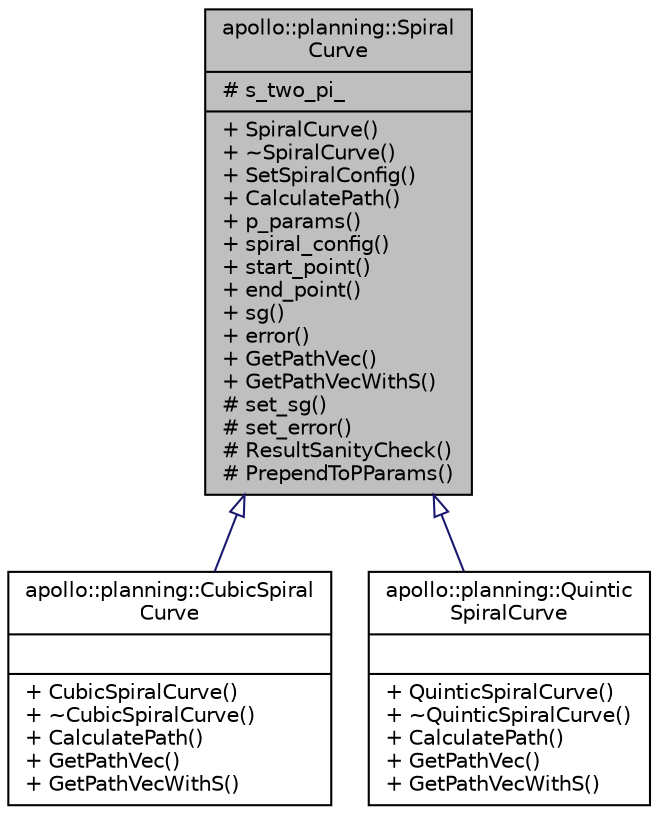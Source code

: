 digraph "apollo::planning::SpiralCurve"
{
  edge [fontname="Helvetica",fontsize="10",labelfontname="Helvetica",labelfontsize="10"];
  node [fontname="Helvetica",fontsize="10",shape=record];
  Node1 [label="{apollo::planning::Spiral\lCurve\n|# s_two_pi_\l|+ SpiralCurve()\l+ ~SpiralCurve()\l+ SetSpiralConfig()\l+ CalculatePath()\l+ p_params()\l+ spiral_config()\l+ start_point()\l+ end_point()\l+ sg()\l+ error()\l+ GetPathVec()\l+ GetPathVecWithS()\l# set_sg()\l# set_error()\l# ResultSanityCheck()\l# PrependToPParams()\l}",height=0.2,width=0.4,color="black", fillcolor="grey75", style="filled" fontcolor="black"];
  Node1 -> Node2 [dir="back",color="midnightblue",fontsize="10",style="solid",arrowtail="onormal",fontname="Helvetica"];
  Node2 [label="{apollo::planning::CubicSpiral\lCurve\n||+ CubicSpiralCurve()\l+ ~CubicSpiralCurve()\l+ CalculatePath()\l+ GetPathVec()\l+ GetPathVecWithS()\l}",height=0.2,width=0.4,color="black", fillcolor="white", style="filled",URL="$classapollo_1_1planning_1_1CubicSpiralCurve.html"];
  Node1 -> Node3 [dir="back",color="midnightblue",fontsize="10",style="solid",arrowtail="onormal",fontname="Helvetica"];
  Node3 [label="{apollo::planning::Quintic\lSpiralCurve\n||+ QuinticSpiralCurve()\l+ ~QuinticSpiralCurve()\l+ CalculatePath()\l+ GetPathVec()\l+ GetPathVecWithS()\l}",height=0.2,width=0.4,color="black", fillcolor="white", style="filled",URL="$classapollo_1_1planning_1_1QuinticSpiralCurve.html"];
}
